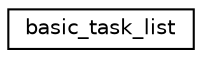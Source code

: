 digraph "Graphical Class Hierarchy"
{
 // LATEX_PDF_SIZE
  edge [fontname="Helvetica",fontsize="10",labelfontname="Helvetica",labelfontsize="10"];
  node [fontname="Helvetica",fontsize="10",shape=record];
  rankdir="LR";
  Node0 [label="basic_task_list",height=0.2,width=0.4,color="black", fillcolor="white", style="filled",URL="$classbasic__task__list.html",tooltip=" "];
}
